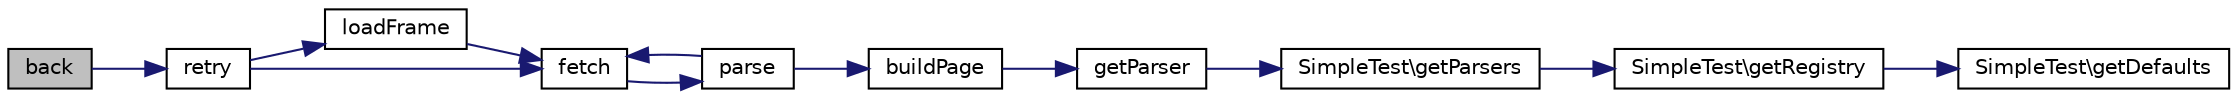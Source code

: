 digraph "back"
{
  edge [fontname="Helvetica",fontsize="10",labelfontname="Helvetica",labelfontsize="10"];
  node [fontname="Helvetica",fontsize="10",shape=record];
  rankdir="LR";
  Node1 [label="back",height=0.2,width=0.4,color="black", fillcolor="grey75", style="filled" fontcolor="black"];
  Node1 -> Node2 [color="midnightblue",fontsize="10",style="solid",fontname="Helvetica"];
  Node2 [label="retry",height=0.2,width=0.4,color="black", fillcolor="white", style="filled",URL="$class_simple_browser.html#af495dbc02290e841a92f2dda36434191"];
  Node2 -> Node3 [color="midnightblue",fontsize="10",style="solid",fontname="Helvetica"];
  Node3 [label="loadFrame",height=0.2,width=0.4,color="black", fillcolor="white", style="filled",URL="$class_simple_browser.html#aae670bf98b9e4010c956127ec2ec9554"];
  Node3 -> Node4 [color="midnightblue",fontsize="10",style="solid",fontname="Helvetica"];
  Node4 [label="fetch",height=0.2,width=0.4,color="black", fillcolor="white", style="filled",URL="$class_simple_browser.html#a625ef5dc40929a14ff182371200293cf"];
  Node4 -> Node5 [color="midnightblue",fontsize="10",style="solid",fontname="Helvetica"];
  Node5 [label="parse",height=0.2,width=0.4,color="black", fillcolor="white", style="filled",URL="$class_simple_browser.html#a49f7f75946cb2db7bcafccad91fceed5"];
  Node5 -> Node6 [color="midnightblue",fontsize="10",style="solid",fontname="Helvetica"];
  Node6 [label="buildPage",height=0.2,width=0.4,color="black", fillcolor="white", style="filled",URL="$class_simple_browser.html#a9e51bf4e2a9f62f6875e4dd1857117af"];
  Node6 -> Node7 [color="midnightblue",fontsize="10",style="solid",fontname="Helvetica"];
  Node7 [label="getParser",height=0.2,width=0.4,color="black", fillcolor="white", style="filled",URL="$class_simple_browser.html#a4b6907ea868dc9053e1f7d6260fa4b4f"];
  Node7 -> Node8 [color="midnightblue",fontsize="10",style="solid",fontname="Helvetica"];
  Node8 [label="SimpleTest\\getParsers",height=0.2,width=0.4,color="black", fillcolor="white", style="filled",URL="$class_simple_test.html#a4b51a0f9099ff86bcc8e850ac62af344"];
  Node8 -> Node9 [color="midnightblue",fontsize="10",style="solid",fontname="Helvetica"];
  Node9 [label="SimpleTest\\getRegistry",height=0.2,width=0.4,color="black", fillcolor="white", style="filled",URL="$class_simple_test.html#a91320adbec8b564c37b40a29aa9df772"];
  Node9 -> Node10 [color="midnightblue",fontsize="10",style="solid",fontname="Helvetica"];
  Node10 [label="SimpleTest\\getDefaults",height=0.2,width=0.4,color="black", fillcolor="white", style="filled",URL="$class_simple_test.html#a82efa1571705e561b8bae6b73060945d"];
  Node5 -> Node4 [color="midnightblue",fontsize="10",style="solid",fontname="Helvetica"];
  Node2 -> Node4 [color="midnightblue",fontsize="10",style="solid",fontname="Helvetica"];
}
